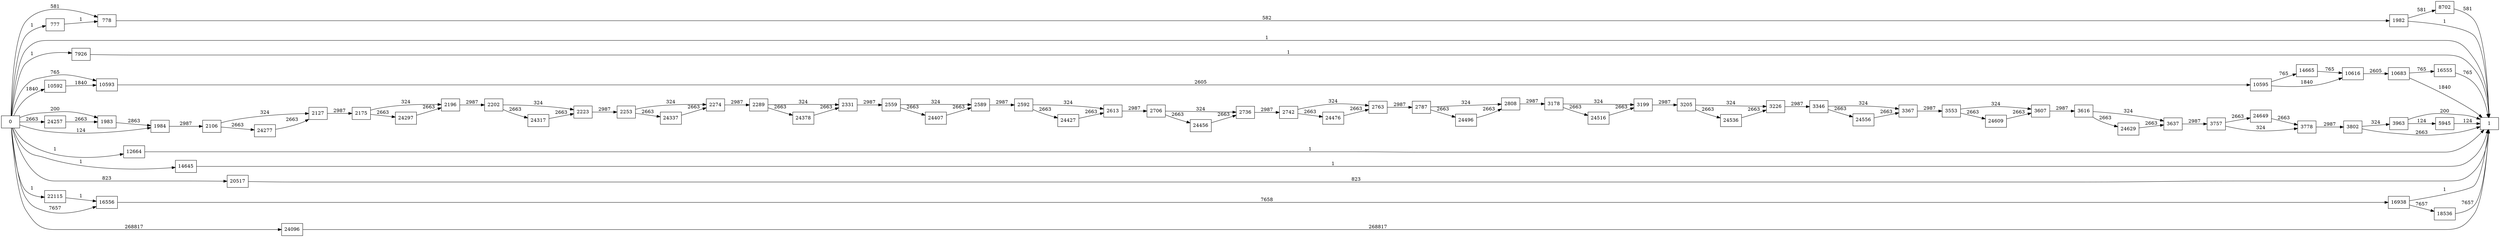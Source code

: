 digraph {
	graph [rankdir=LR]
	node [shape=rectangle]
	777 -> 778 [label=1]
	778 -> 1982 [label=582]
	1982 -> 1 [label=1]
	1982 -> 8702 [label=581]
	1983 -> 1984 [label=2863]
	1984 -> 2106 [label=2987]
	2106 -> 2127 [label=324]
	2106 -> 24277 [label=2663]
	2127 -> 2175 [label=2987]
	2175 -> 2196 [label=324]
	2175 -> 24297 [label=2663]
	2196 -> 2202 [label=2987]
	2202 -> 2223 [label=324]
	2202 -> 24317 [label=2663]
	2223 -> 2253 [label=2987]
	2253 -> 2274 [label=324]
	2253 -> 24337 [label=2663]
	2274 -> 2289 [label=2987]
	2289 -> 2331 [label=324]
	2289 -> 24378 [label=2663]
	2331 -> 2559 [label=2987]
	2559 -> 2589 [label=324]
	2559 -> 24407 [label=2663]
	2589 -> 2592 [label=2987]
	2592 -> 2613 [label=324]
	2592 -> 24427 [label=2663]
	2613 -> 2706 [label=2987]
	2706 -> 2736 [label=324]
	2706 -> 24456 [label=2663]
	2736 -> 2742 [label=2987]
	2742 -> 2763 [label=324]
	2742 -> 24476 [label=2663]
	2763 -> 2787 [label=2987]
	2787 -> 2808 [label=324]
	2787 -> 24496 [label=2663]
	2808 -> 3178 [label=2987]
	3178 -> 3199 [label=324]
	3178 -> 24516 [label=2663]
	3199 -> 3205 [label=2987]
	3205 -> 3226 [label=324]
	3205 -> 24536 [label=2663]
	3226 -> 3346 [label=2987]
	3346 -> 3367 [label=324]
	3346 -> 24556 [label=2663]
	3367 -> 3553 [label=2987]
	3553 -> 3607 [label=324]
	3553 -> 24609 [label=2663]
	3607 -> 3616 [label=2987]
	3616 -> 3637 [label=324]
	3616 -> 24629 [label=2663]
	3637 -> 3757 [label=2987]
	3757 -> 3778 [label=324]
	3757 -> 24649 [label=2663]
	3778 -> 3802 [label=2987]
	3802 -> 1 [label=2663]
	3802 -> 3963 [label=324]
	3963 -> 5945 [label=124]
	3963 -> 1 [label=200]
	5945 -> 1 [label=124]
	7926 -> 1 [label=1]
	8702 -> 1 [label=581]
	10592 -> 10593 [label=1840]
	10593 -> 10595 [label=2605]
	10595 -> 10616 [label=1840]
	10595 -> 14665 [label=765]
	10616 -> 10683 [label=2605]
	10683 -> 1 [label=1840]
	10683 -> 16555 [label=765]
	12664 -> 1 [label=1]
	14645 -> 1 [label=1]
	14665 -> 10616 [label=765]
	16555 -> 1 [label=765]
	16556 -> 16938 [label=7658]
	16938 -> 1 [label=1]
	16938 -> 18536 [label=7657]
	18536 -> 1 [label=7657]
	20517 -> 1 [label=823]
	22115 -> 16556 [label=1]
	24096 -> 1 [label=268817]
	24257 -> 1983 [label=2663]
	24277 -> 2127 [label=2663]
	24297 -> 2196 [label=2663]
	24317 -> 2223 [label=2663]
	24337 -> 2274 [label=2663]
	24378 -> 2331 [label=2663]
	24407 -> 2589 [label=2663]
	24427 -> 2613 [label=2663]
	24456 -> 2736 [label=2663]
	24476 -> 2763 [label=2663]
	24496 -> 2808 [label=2663]
	24516 -> 3199 [label=2663]
	24536 -> 3226 [label=2663]
	24556 -> 3367 [label=2663]
	24609 -> 3607 [label=2663]
	24629 -> 3637 [label=2663]
	24649 -> 3778 [label=2663]
	0 -> 1983 [label=200]
	0 -> 1984 [label=124]
	0 -> 778 [label=581]
	0 -> 10593 [label=765]
	0 -> 16556 [label=7657]
	0 -> 777 [label=1]
	0 -> 1 [label=1]
	0 -> 7926 [label=1]
	0 -> 10592 [label=1840]
	0 -> 12664 [label=1]
	0 -> 14645 [label=1]
	0 -> 20517 [label=823]
	0 -> 22115 [label=1]
	0 -> 24096 [label=268817]
	0 -> 24257 [label=2663]
}
